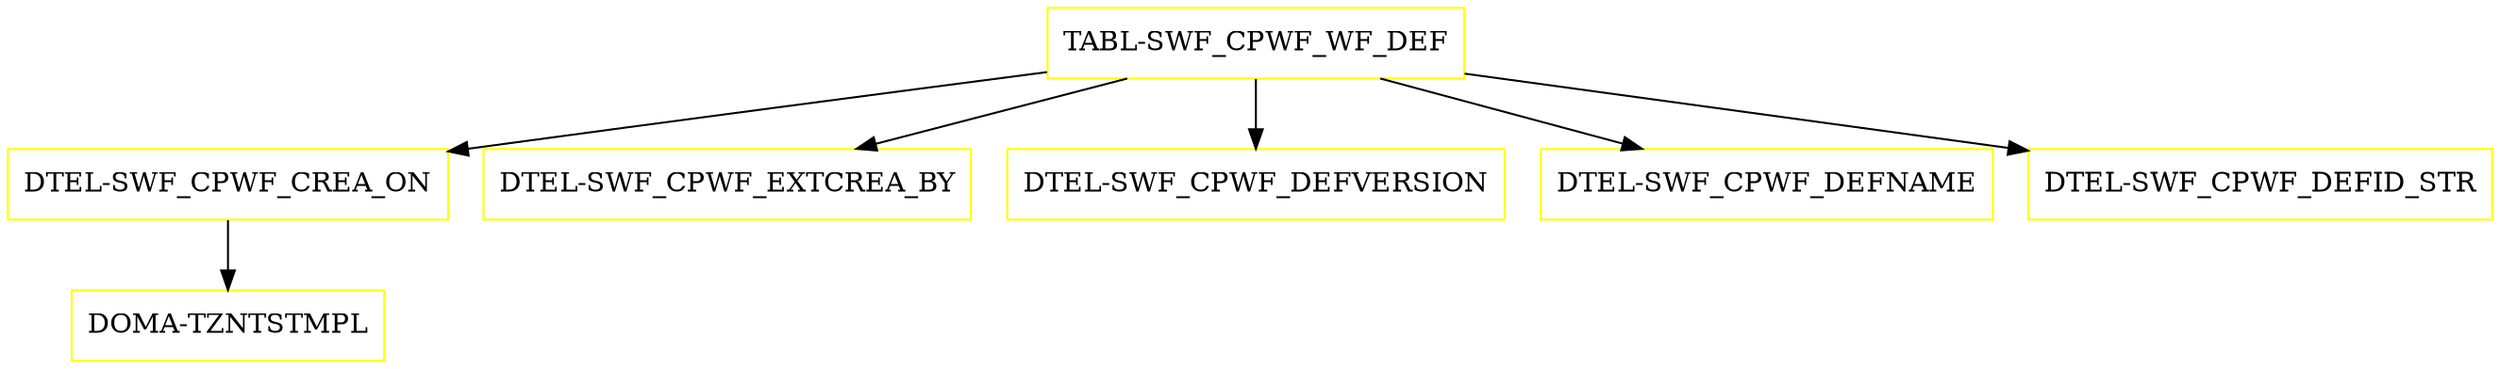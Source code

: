 digraph G {
  "TABL-SWF_CPWF_WF_DEF" [shape=box,color=yellow];
  "DTEL-SWF_CPWF_CREA_ON" [shape=box,color=yellow,URL="./DTEL_SWF_CPWF_CREA_ON.html"];
  "DOMA-TZNTSTMPL" [shape=box,color=yellow,URL="./DOMA_TZNTSTMPL.html"];
  "DTEL-SWF_CPWF_EXTCREA_BY" [shape=box,color=yellow,URL="./DTEL_SWF_CPWF_EXTCREA_BY.html"];
  "DTEL-SWF_CPWF_DEFVERSION" [shape=box,color=yellow,URL="./DTEL_SWF_CPWF_DEFVERSION.html"];
  "DTEL-SWF_CPWF_DEFNAME" [shape=box,color=yellow,URL="./DTEL_SWF_CPWF_DEFNAME.html"];
  "DTEL-SWF_CPWF_DEFID_STR" [shape=box,color=yellow,URL="./DTEL_SWF_CPWF_DEFID_STR.html"];
  "TABL-SWF_CPWF_WF_DEF" -> "DTEL-SWF_CPWF_DEFID_STR";
  "TABL-SWF_CPWF_WF_DEF" -> "DTEL-SWF_CPWF_DEFNAME";
  "TABL-SWF_CPWF_WF_DEF" -> "DTEL-SWF_CPWF_DEFVERSION";
  "TABL-SWF_CPWF_WF_DEF" -> "DTEL-SWF_CPWF_EXTCREA_BY";
  "TABL-SWF_CPWF_WF_DEF" -> "DTEL-SWF_CPWF_CREA_ON";
  "DTEL-SWF_CPWF_CREA_ON" -> "DOMA-TZNTSTMPL";
}
